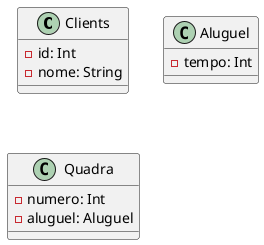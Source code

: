 @startuml ginasio
class Clients {
  - id: Int
  - nome: String
}

class Aluguel {
  - tempo: Int
}

class Quadra {
  - numero: Int
  - aluguel: Aluguel
}
@enduml